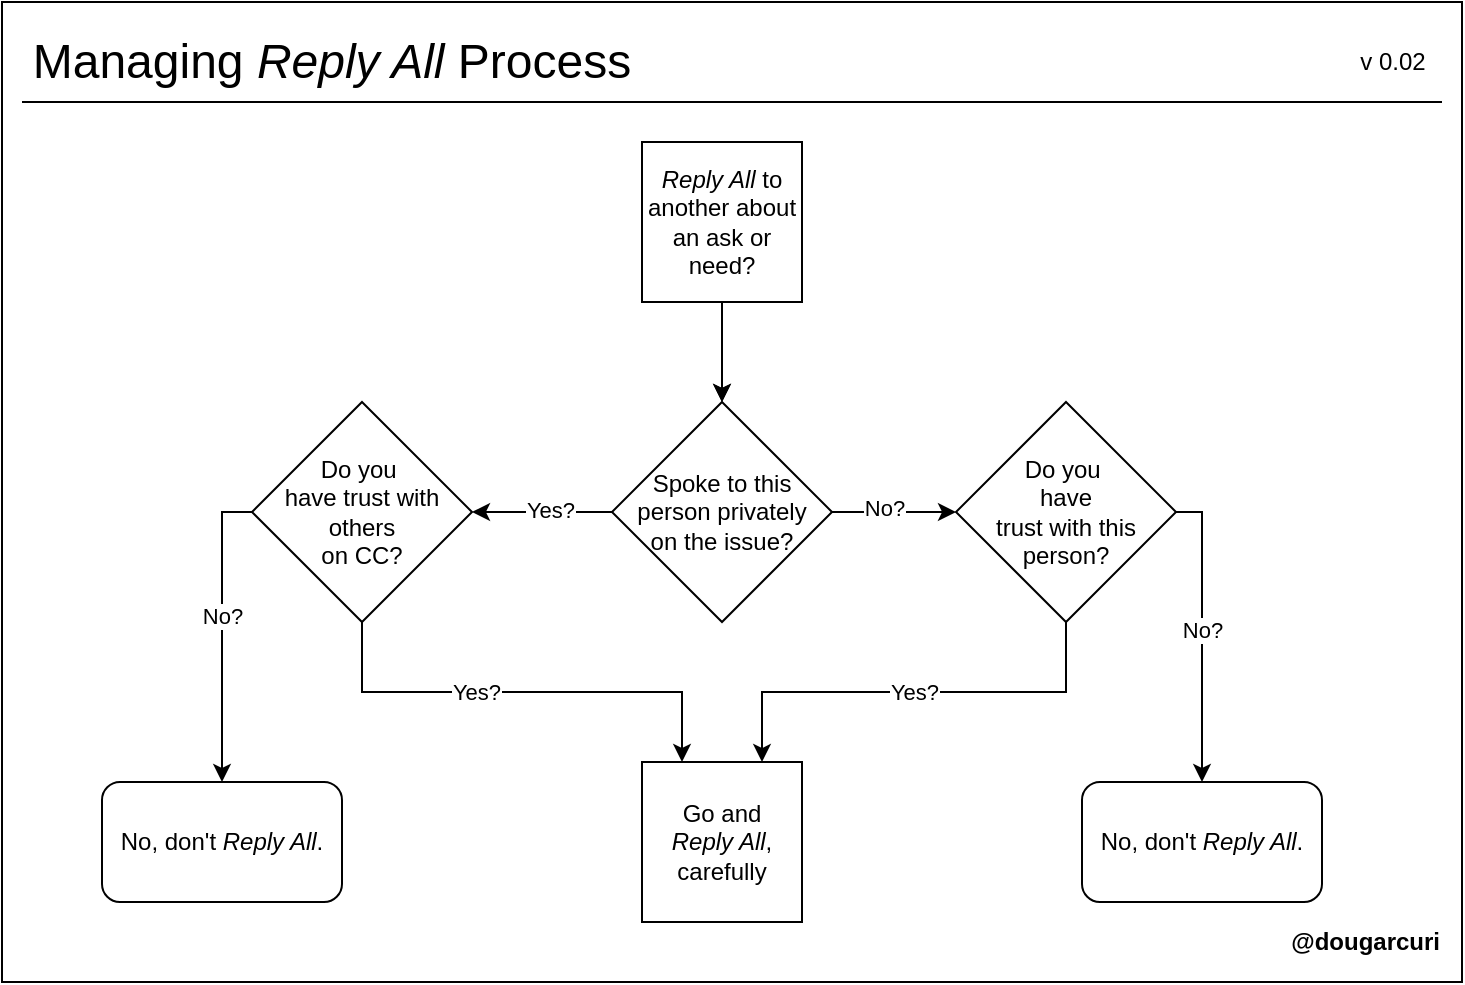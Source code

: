 <mxfile version="25.0.3">
  <diagram id="qwIu9MEiNbhV8amerz_o" name="managing-up">
    <mxGraphModel dx="1306" dy="837" grid="1" gridSize="10" guides="1" tooltips="1" connect="1" arrows="1" fold="1" page="1" pageScale="1" pageWidth="850" pageHeight="1100" math="0" shadow="0">
      <root>
        <mxCell id="0" />
        <mxCell id="1" parent="0" />
        <mxCell id="46rGd3lHIBvies1ePBXO-31" value="" style="rounded=0;whiteSpace=wrap;html=1;" parent="1" vertex="1">
          <mxGeometry x="40" y="20" width="730" height="490" as="geometry" />
        </mxCell>
        <mxCell id="46rGd3lHIBvies1ePBXO-1" value="&lt;font style=&quot;&quot;&gt;&lt;font style=&quot;font-size: 24px;&quot;&gt;Managing &lt;i&gt;Reply All&lt;/i&gt;&amp;nbsp;Process&lt;/font&gt;&lt;br&gt;&lt;/font&gt;" style="text;html=1;strokeColor=none;fillColor=none;align=center;verticalAlign=middle;whiteSpace=wrap;rounded=0;" parent="1" vertex="1">
          <mxGeometry x="50" y="40" width="310" height="20" as="geometry" />
        </mxCell>
        <mxCell id="46rGd3lHIBvies1ePBXO-2" value="v 0.02" style="text;html=1;align=center;verticalAlign=middle;resizable=0;points=[];autosize=1;strokeColor=none;fillColor=none;" parent="1" vertex="1">
          <mxGeometry x="710" y="40" width="50" height="20" as="geometry" />
        </mxCell>
        <mxCell id="46rGd3lHIBvies1ePBXO-5" value="" style="edgeStyle=orthogonalEdgeStyle;rounded=0;orthogonalLoop=1;jettySize=auto;html=1;" parent="1" source="46rGd3lHIBvies1ePBXO-3" target="46rGd3lHIBvies1ePBXO-4" edge="1">
          <mxGeometry relative="1" as="geometry" />
        </mxCell>
        <mxCell id="46rGd3lHIBvies1ePBXO-27" value="" style="edgeStyle=orthogonalEdgeStyle;rounded=0;orthogonalLoop=1;jettySize=auto;html=1;exitX=0.5;exitY=1;exitDx=0;exitDy=0;" parent="1" source="46rGd3lHIBvies1ePBXO-3" target="46rGd3lHIBvies1ePBXO-4" edge="1">
          <mxGeometry relative="1" as="geometry" />
        </mxCell>
        <mxCell id="46rGd3lHIBvies1ePBXO-3" value="&lt;i&gt;Reply All&lt;/i&gt; to another about an ask or need?" style="whiteSpace=wrap;html=1;aspect=fixed;" parent="1" vertex="1">
          <mxGeometry x="360" y="90" width="80" height="80" as="geometry" />
        </mxCell>
        <mxCell id="46rGd3lHIBvies1ePBXO-12" style="edgeStyle=orthogonalEdgeStyle;rounded=0;orthogonalLoop=1;jettySize=auto;html=1;entryX=1;entryY=0.5;entryDx=0;entryDy=0;" parent="1" source="46rGd3lHIBvies1ePBXO-4" target="46rGd3lHIBvies1ePBXO-16" edge="1">
          <mxGeometry relative="1" as="geometry">
            <mxPoint x="285" y="290" as="targetPoint" />
          </mxGeometry>
        </mxCell>
        <mxCell id="46rGd3lHIBvies1ePBXO-14" value="Yes?" style="edgeLabel;html=1;align=center;verticalAlign=middle;resizable=0;points=[];" parent="46rGd3lHIBvies1ePBXO-12" vertex="1" connectable="0">
          <mxGeometry x="-0.111" y="-1" relative="1" as="geometry">
            <mxPoint as="offset" />
          </mxGeometry>
        </mxCell>
        <mxCell id="hYUh22f_lSRVw0aNsIKC-2" style="edgeStyle=orthogonalEdgeStyle;rounded=0;orthogonalLoop=1;jettySize=auto;html=1;exitX=1;exitY=0.5;exitDx=0;exitDy=0;entryX=0;entryY=0.5;entryDx=0;entryDy=0;" parent="1" source="46rGd3lHIBvies1ePBXO-4" target="hYUh22f_lSRVw0aNsIKC-1" edge="1">
          <mxGeometry relative="1" as="geometry" />
        </mxCell>
        <mxCell id="hYUh22f_lSRVw0aNsIKC-4" value="No?" style="edgeLabel;html=1;align=center;verticalAlign=middle;resizable=0;points=[];" parent="hYUh22f_lSRVw0aNsIKC-2" vertex="1" connectable="0">
          <mxGeometry x="-0.154" y="2" relative="1" as="geometry">
            <mxPoint as="offset" />
          </mxGeometry>
        </mxCell>
        <mxCell id="46rGd3lHIBvies1ePBXO-4" value="Spoke to this person privately&lt;div&gt;on the issue?&lt;/div&gt;" style="rhombus;whiteSpace=wrap;html=1;" parent="1" vertex="1">
          <mxGeometry x="345" y="220" width="110" height="110" as="geometry" />
        </mxCell>
        <mxCell id="46rGd3lHIBvies1ePBXO-9" value="No, don&#39;t &lt;i&gt;Reply All&lt;/i&gt;." style="rounded=1;whiteSpace=wrap;html=1;" parent="1" vertex="1">
          <mxGeometry x="580" y="410" width="120" height="60" as="geometry" />
        </mxCell>
        <mxCell id="46rGd3lHIBvies1ePBXO-18" style="edgeStyle=orthogonalEdgeStyle;rounded=0;orthogonalLoop=1;jettySize=auto;html=1;exitX=0.5;exitY=1;exitDx=0;exitDy=0;entryX=0.25;entryY=0;entryDx=0;entryDy=0;" parent="1" source="46rGd3lHIBvies1ePBXO-16" target="46rGd3lHIBvies1ePBXO-21" edge="1">
          <mxGeometry relative="1" as="geometry">
            <mxPoint x="235" y="400" as="targetPoint" />
            <Array as="points" />
          </mxGeometry>
        </mxCell>
        <mxCell id="46rGd3lHIBvies1ePBXO-19" value="Yes?" style="edgeLabel;html=1;align=center;verticalAlign=middle;resizable=0;points=[];" parent="46rGd3lHIBvies1ePBXO-18" vertex="1" connectable="0">
          <mxGeometry x="-0.2" relative="1" as="geometry">
            <mxPoint as="offset" />
          </mxGeometry>
        </mxCell>
        <mxCell id="46rGd3lHIBvies1ePBXO-24" value="" style="edgeStyle=orthogonalEdgeStyle;rounded=0;orthogonalLoop=1;jettySize=auto;html=1;entryX=0.5;entryY=0;entryDx=0;entryDy=0;" parent="1" source="46rGd3lHIBvies1ePBXO-16" target="46rGd3lHIBvies1ePBXO-25" edge="1">
          <mxGeometry relative="1" as="geometry">
            <mxPoint x="90" y="275" as="targetPoint" />
            <Array as="points">
              <mxPoint x="150" y="275" />
            </Array>
          </mxGeometry>
        </mxCell>
        <mxCell id="46rGd3lHIBvies1ePBXO-26" value="No?" style="edgeLabel;html=1;align=center;verticalAlign=middle;resizable=0;points=[];" parent="46rGd3lHIBvies1ePBXO-24" vertex="1" connectable="0">
          <mxGeometry x="-0.111" relative="1" as="geometry">
            <mxPoint as="offset" />
          </mxGeometry>
        </mxCell>
        <mxCell id="46rGd3lHIBvies1ePBXO-16" value="Do you&amp;nbsp;&lt;div&gt;have trust with others&lt;/div&gt;&lt;div&gt;on CC?&lt;/div&gt;" style="rhombus;whiteSpace=wrap;html=1;" parent="1" vertex="1">
          <mxGeometry x="165" y="220" width="110" height="110" as="geometry" />
        </mxCell>
        <mxCell id="46rGd3lHIBvies1ePBXO-21" value="Go and&lt;div&gt;&lt;i&gt;Reply All&lt;/i&gt;, carefully&lt;/div&gt;" style="whiteSpace=wrap;html=1;aspect=fixed;" parent="1" vertex="1">
          <mxGeometry x="360" y="400" width="80" height="80" as="geometry" />
        </mxCell>
        <mxCell id="46rGd3lHIBvies1ePBXO-25" value="No, don&#39;t &lt;i&gt;Reply All&lt;/i&gt;." style="rounded=1;whiteSpace=wrap;html=1;" parent="1" vertex="1">
          <mxGeometry x="90" y="410" width="120" height="60" as="geometry" />
        </mxCell>
        <mxCell id="46rGd3lHIBvies1ePBXO-30" value="" style="endArrow=none;html=1;" parent="1" edge="1">
          <mxGeometry width="50" height="50" relative="1" as="geometry">
            <mxPoint x="50" y="70" as="sourcePoint" />
            <mxPoint x="760" y="70" as="targetPoint" />
          </mxGeometry>
        </mxCell>
        <mxCell id="hYUh22f_lSRVw0aNsIKC-5" style="edgeStyle=orthogonalEdgeStyle;rounded=0;orthogonalLoop=1;jettySize=auto;html=1;exitX=0.5;exitY=1;exitDx=0;exitDy=0;entryX=0.75;entryY=0;entryDx=0;entryDy=0;" parent="1" source="hYUh22f_lSRVw0aNsIKC-1" target="46rGd3lHIBvies1ePBXO-21" edge="1">
          <mxGeometry relative="1" as="geometry" />
        </mxCell>
        <mxCell id="hYUh22f_lSRVw0aNsIKC-8" value="Yes?" style="edgeLabel;html=1;align=center;verticalAlign=middle;resizable=0;points=[];" parent="hYUh22f_lSRVw0aNsIKC-5" vertex="1" connectable="0">
          <mxGeometry y="-4" relative="1" as="geometry">
            <mxPoint y="4" as="offset" />
          </mxGeometry>
        </mxCell>
        <mxCell id="hYUh22f_lSRVw0aNsIKC-9" style="edgeStyle=orthogonalEdgeStyle;rounded=0;orthogonalLoop=1;jettySize=auto;html=1;exitX=1;exitY=0.5;exitDx=0;exitDy=0;" parent="1" source="hYUh22f_lSRVw0aNsIKC-1" target="46rGd3lHIBvies1ePBXO-9" edge="1">
          <mxGeometry relative="1" as="geometry">
            <Array as="points">
              <mxPoint x="640" y="275" />
              <mxPoint x="640" y="340" />
            </Array>
          </mxGeometry>
        </mxCell>
        <mxCell id="hYUh22f_lSRVw0aNsIKC-10" value="No?" style="edgeLabel;html=1;align=center;verticalAlign=middle;resizable=0;points=[];" parent="hYUh22f_lSRVw0aNsIKC-9" vertex="1" connectable="0">
          <mxGeometry x="-0.033" relative="1" as="geometry">
            <mxPoint as="offset" />
          </mxGeometry>
        </mxCell>
        <mxCell id="hYUh22f_lSRVw0aNsIKC-1" value="&lt;div&gt;Do you&amp;nbsp;&lt;/div&gt;&lt;div&gt;have&lt;/div&gt;&lt;div&gt;trust with this person?&lt;/div&gt;" style="rhombus;whiteSpace=wrap;html=1;" parent="1" vertex="1">
          <mxGeometry x="517" y="220" width="110" height="110" as="geometry" />
        </mxCell>
        <mxCell id="Kcp1HUnf_skPqnfVY9BC-1" value="@dougarcuri" style="text;html=1;align=right;verticalAlign=middle;resizable=0;points=[];;autosize=1;fontStyle=1" vertex="1" parent="1">
          <mxGeometry x="670" y="480.0" width="90" height="20" as="geometry" />
        </mxCell>
      </root>
    </mxGraphModel>
  </diagram>
</mxfile>
